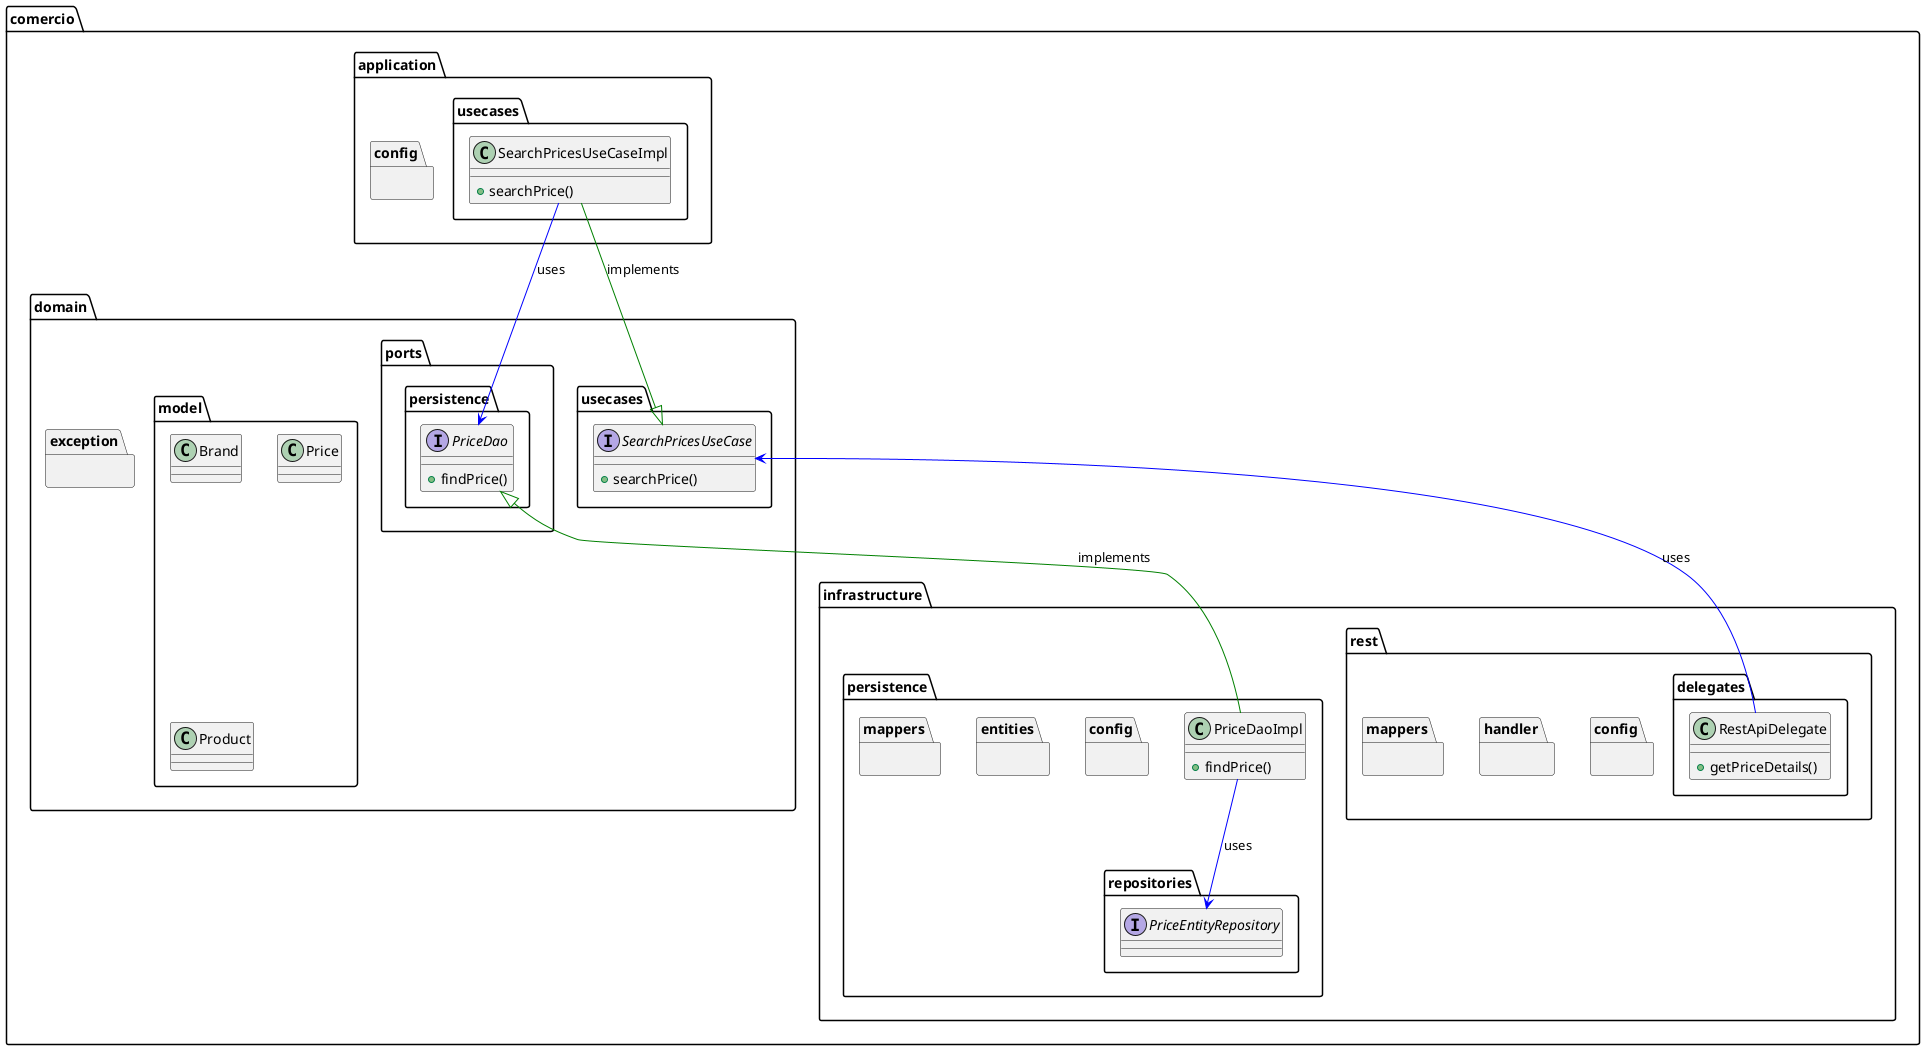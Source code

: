 @startuml
'https://plantuml.com/class-diagram

package "...comercio" {
    package "application" {
        package "config" {}
        package "usecases" {
            class SearchPricesUseCaseImpl {
                +searchPrice()
            }
        }
    }
    package "domain" {
        package "model" {
            class Brand
            class Price
            class Product
        }
        package "exception" {}
        package "ports.persistence" {
            interface PriceDao {
                +findPrice()
            }
        }
        package "usecases" {
            interface SearchPricesUseCase {
                +searchPrice()
            }
        }
    }
    package "infrastructure" {
        package "persistence" {
            package "config" {}
            package "entities" {}
            package "mappers" {}
            class PriceDaoImpl {
                +findPrice()
            }
            package "repositories" {
                interface PriceEntityRepository
            }
        }
        package "rest" {
            package "config" {}
            package "delegates" {
                class RestApiDelegate {
                    +getPriceDetails()
                }
            }
            package "handler" {}
            package "mappers" {}
        }
    }
}

PriceDao <|-[#green]- PriceDaoImpl : implements
SearchPricesUseCase <|-[#green]- SearchPricesUseCaseImpl : implements
SearchPricesUseCaseImpl -[#blue]-> PriceDao : uses
RestApiDelegate -[#blue]-> SearchPricesUseCase : uses
PriceDaoImpl -[#blue]-> PriceEntityRepository : uses

@enduml
